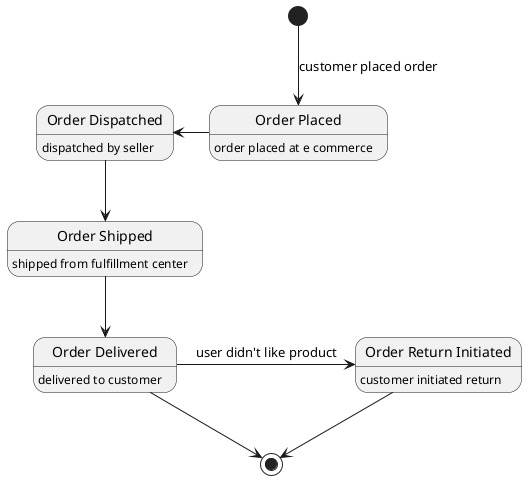 @startuml
state "Order Placed" as placed
placed: order placed at e commerce

state "Order Dispatched" as dispatched
dispatched: dispatched by seller

state "Order Shipped" as shipped
shipped: shipped from fulfillment center

state "Order Delivered" as delivered
delivered: delivered to customer

state "Order Return Initiated" as returnInitated
returnInitated: customer initiated return

[*] --> placed : customer placed order
placed -left-> dispatched
dispatched --> shipped
shipped --> delivered
delivered -> returnInitated : user didn't like product
delivered --> [*]
returnInitated --> [*]
@enduml